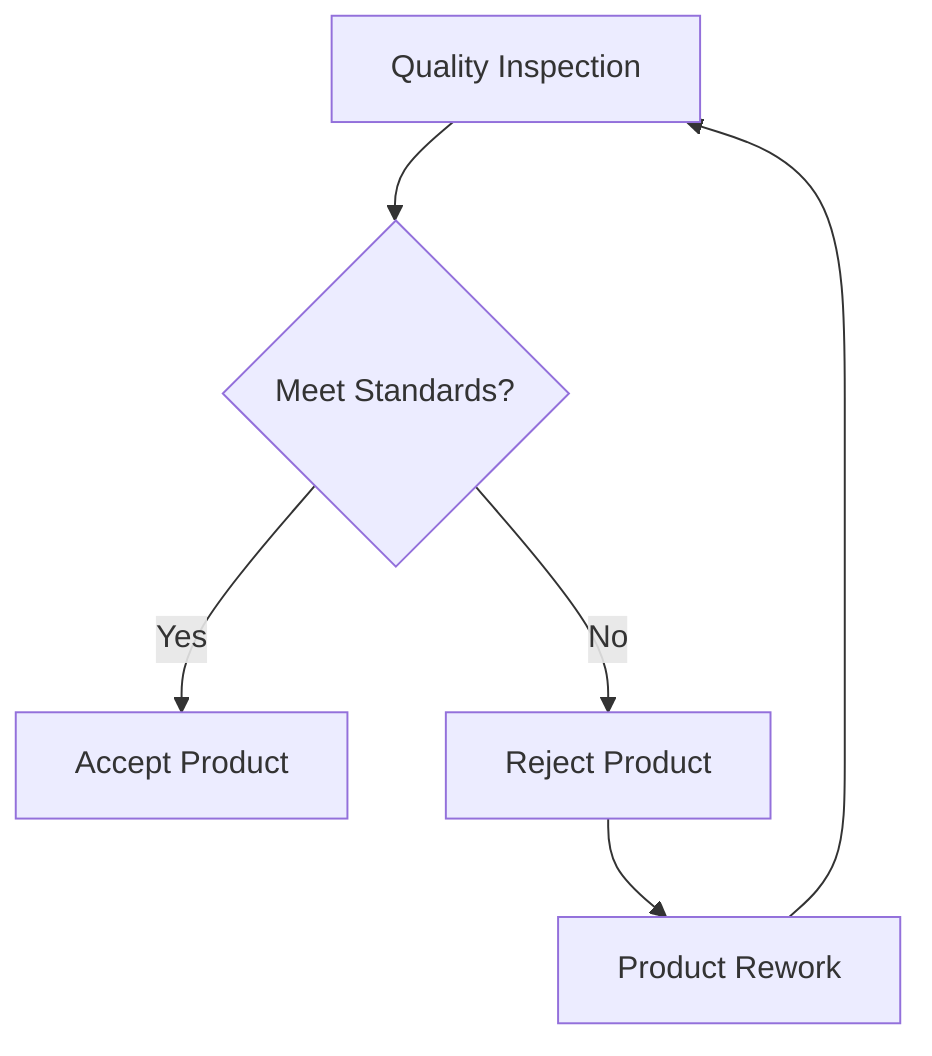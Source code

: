 flowchart TD
    Inspection[Quality Inspection] --> Standard{Meet Standards?}
    Standard -->|Yes| Accept[Accept Product]
    Standard -->|No| Reject[Reject Product]
    Reject --> Rework[Product Rework]
    Rework --> Inspection